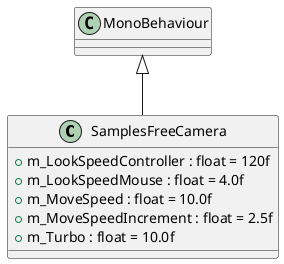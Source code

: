 @startuml
class SamplesFreeCamera {
    + m_LookSpeedController : float = 120f
    + m_LookSpeedMouse : float = 4.0f
    + m_MoveSpeed : float = 10.0f
    + m_MoveSpeedIncrement : float = 2.5f
    + m_Turbo : float = 10.0f
}
MonoBehaviour <|-- SamplesFreeCamera
@enduml
